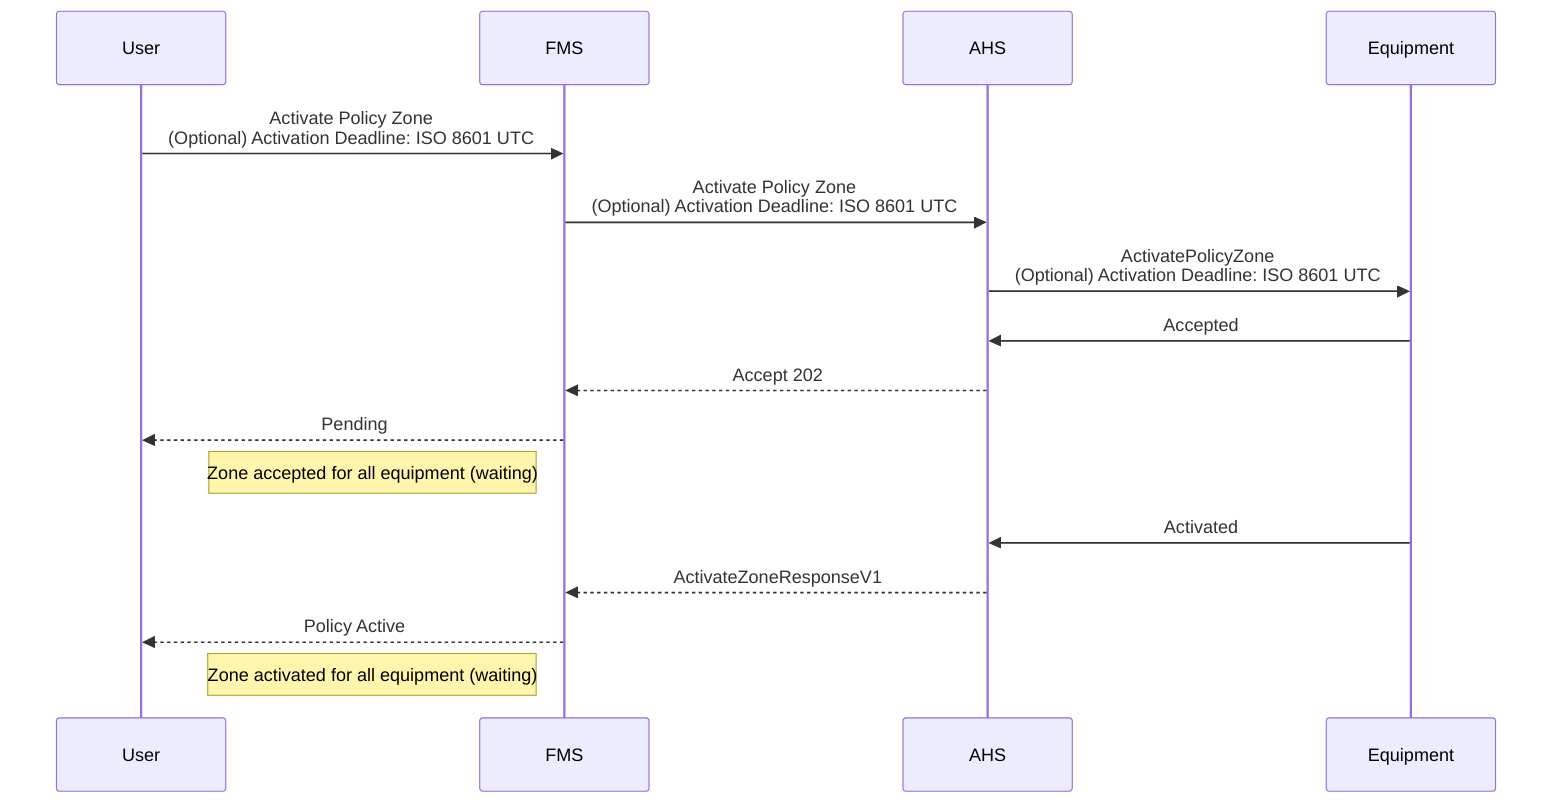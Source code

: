sequenceDiagram
    participant User
    participant FMS
    participant AHS
    participant Equipment

    User->>FMS: Activate Policy Zone <br/> (Optional) Activation Deadline: ISO 8601 UTC
    FMS->>AHS: Activate Policy Zone <br/> (Optional) Activation Deadline: ISO 8601 UTC
    AHS->>Equipment: ActivatePolicyZone <br/> (Optional) Activation Deadline: ISO 8601 UTC
    Equipment->>AHS: Accepted
    AHS-->>FMS: Accept 202
    FMS-->>User: Pending

    Note left of FMS: Zone accepted for all equipment (waiting)

    Equipment->>AHS: Activated
    AHS-->>FMS: ActivateZoneResponseV1
    FMS-->>User: Policy Active

    Note left of FMS: Zone activated for all equipment (waiting)